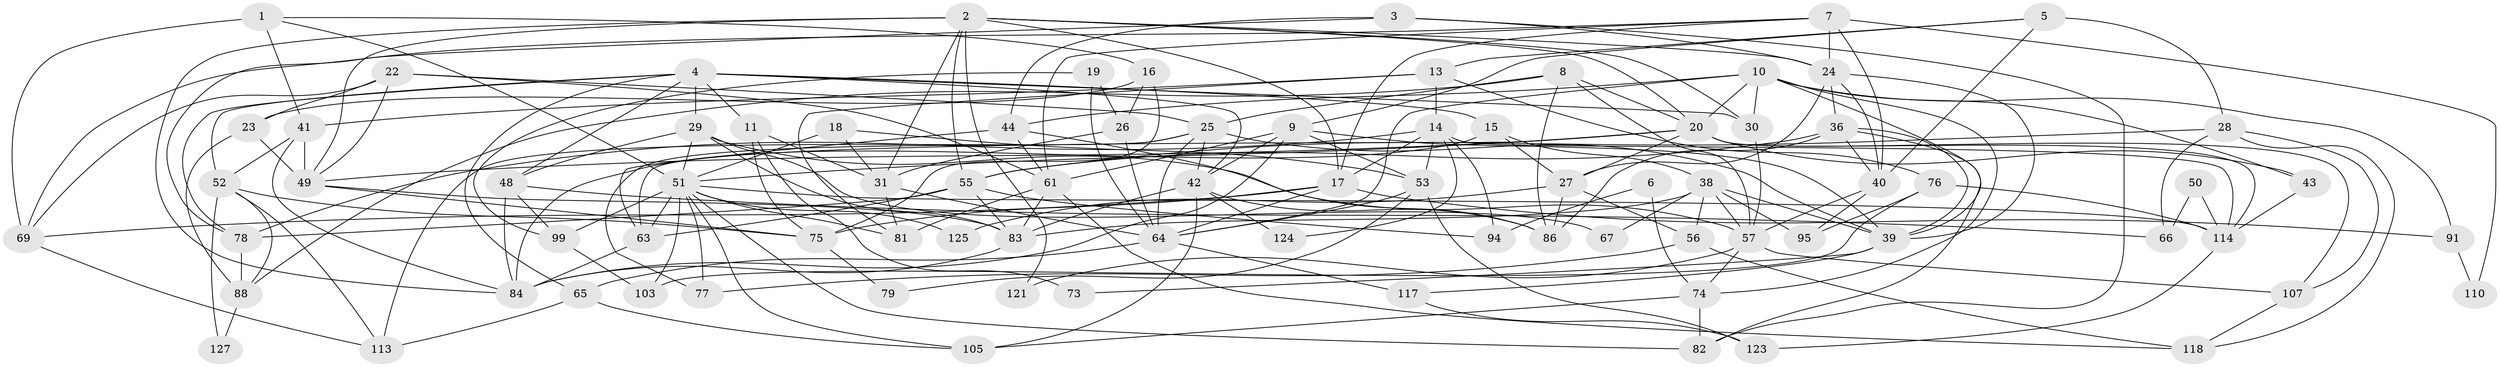 // Generated by graph-tools (version 1.1) at 2025/24/03/03/25 07:24:01]
// undirected, 83 vertices, 206 edges
graph export_dot {
graph [start="1"]
  node [color=gray90,style=filled];
  1;
  2 [super="+59"];
  3 [super="+37"];
  4 [super="+33"];
  5;
  6;
  7 [super="+62"];
  8 [super="+32"];
  9 [super="+85"];
  10 [super="+12"];
  11;
  13 [super="+21"];
  14 [super="+34"];
  15;
  16 [super="+108"];
  17 [super="+70"];
  18;
  19;
  20 [super="+122"];
  22 [super="+47"];
  23;
  24 [super="+45"];
  25 [super="+35"];
  26;
  27 [super="+92"];
  28 [super="+100"];
  29 [super="+115"];
  30;
  31 [super="+101"];
  36 [super="+46"];
  38 [super="+71"];
  39 [super="+60"];
  40 [super="+90"];
  41 [super="+111"];
  42 [super="+98"];
  43 [super="+58"];
  44 [super="+119"];
  48 [super="+102"];
  49 [super="+97"];
  50;
  51 [super="+126"];
  52 [super="+93"];
  53 [super="+54"];
  55 [super="+80"];
  56;
  57 [super="+68"];
  61 [super="+104"];
  63;
  64 [super="+72"];
  65 [super="+87"];
  66;
  67;
  69 [super="+96"];
  73;
  74;
  75 [super="+120"];
  76 [super="+89"];
  77;
  78 [super="+109"];
  79;
  81;
  82 [super="+112"];
  83 [super="+116"];
  84 [super="+106"];
  86;
  88;
  91;
  94;
  95;
  99;
  103;
  105;
  107;
  110;
  113;
  114;
  117;
  118;
  121;
  123;
  124;
  125;
  127;
  1 -- 16;
  1 -- 69;
  1 -- 51;
  1 -- 41;
  2 -- 49;
  2 -- 17;
  2 -- 31;
  2 -- 20;
  2 -- 84;
  2 -- 55;
  2 -- 24;
  2 -- 121;
  2 -- 30;
  3 -- 82;
  3 -- 24;
  3 -- 78;
  3 -- 44;
  4 -- 11;
  4 -- 78;
  4 -- 48;
  4 -- 42;
  4 -- 65;
  4 -- 52;
  4 -- 30;
  4 -- 15;
  4 -- 29;
  5 -- 9;
  5 -- 40;
  5 -- 13;
  5 -- 28;
  6 -- 74;
  6 -- 94;
  7 -- 69;
  7 -- 40 [weight=2];
  7 -- 17;
  7 -- 110;
  7 -- 61;
  7 -- 24;
  8 -- 88;
  8 -- 20;
  8 -- 25;
  8 -- 57;
  8 -- 86;
  9 -- 39;
  9 -- 42;
  9 -- 84;
  9 -- 53;
  9 -- 61;
  10 -- 39;
  10 -- 43;
  10 -- 44;
  10 -- 74;
  10 -- 64;
  10 -- 91;
  10 -- 20;
  10 -- 30;
  11 -- 31;
  11 -- 73;
  11 -- 75;
  13 -- 14;
  13 -- 41;
  13 -- 81;
  13 -- 76;
  14 -- 78;
  14 -- 94;
  14 -- 17;
  14 -- 114;
  14 -- 124;
  14 -- 53;
  15 -- 38;
  15 -- 27;
  15 -- 84;
  16 -- 75 [weight=2];
  16 -- 26;
  16 -- 23;
  17 -- 75;
  17 -- 91;
  17 -- 64;
  17 -- 69;
  18 -- 53;
  18 -- 51;
  18 -- 31;
  19 -- 26;
  19 -- 99;
  19 -- 64;
  20 -- 114;
  20 -- 107;
  20 -- 27;
  20 -- 63;
  20 -- 51;
  20 -- 43;
  20 -- 49;
  22 -- 23;
  22 -- 69;
  22 -- 25;
  22 -- 49;
  22 -- 61;
  23 -- 88;
  23 -- 49;
  24 -- 36;
  24 -- 27;
  24 -- 39;
  24 -- 40;
  25 -- 77;
  25 -- 42;
  25 -- 64;
  25 -- 113;
  25 -- 39;
  26 -- 64;
  26 -- 31;
  27 -- 86;
  27 -- 125;
  27 -- 56;
  28 -- 55;
  28 -- 107;
  28 -- 66;
  28 -- 118;
  29 -- 48;
  29 -- 51;
  29 -- 67;
  29 -- 83;
  29 -- 57;
  30 -- 57;
  31 -- 64;
  31 -- 81;
  36 -- 39;
  36 -- 40;
  36 -- 86;
  36 -- 55;
  36 -- 82;
  38 -- 83;
  38 -- 39;
  38 -- 67;
  38 -- 56;
  38 -- 57;
  38 -- 95;
  39 -- 117;
  39 -- 73;
  40 -- 57;
  40 -- 95;
  41 -- 84;
  41 -- 49;
  41 -- 52;
  42 -- 86;
  42 -- 105;
  42 -- 124;
  42 -- 83;
  43 -- 114;
  44 -- 61;
  44 -- 86;
  44 -- 63;
  48 -- 84;
  48 -- 66;
  48 -- 99;
  49 -- 83;
  49 -- 75;
  50 -- 114;
  50 -- 66;
  51 -- 114;
  51 -- 77;
  51 -- 81;
  51 -- 82;
  51 -- 99;
  51 -- 103;
  51 -- 125;
  51 -- 105;
  51 -- 63;
  52 -- 113;
  52 -- 75;
  52 -- 88;
  52 -- 127;
  53 -- 123;
  53 -- 79;
  53 -- 64;
  55 -- 63;
  55 -- 83;
  55 -- 94;
  55 -- 78;
  56 -- 118;
  56 -- 77;
  57 -- 107;
  57 -- 121;
  57 -- 74;
  61 -- 81;
  61 -- 83;
  61 -- 118;
  63 -- 84;
  64 -- 65;
  64 -- 117;
  65 -- 105;
  65 -- 113;
  69 -- 113;
  74 -- 105;
  74 -- 82;
  75 -- 79;
  76 -- 103;
  76 -- 114;
  76 -- 95;
  78 -- 88;
  83 -- 84;
  88 -- 127;
  91 -- 110;
  99 -- 103;
  107 -- 118;
  114 -- 123;
  117 -- 123;
}
